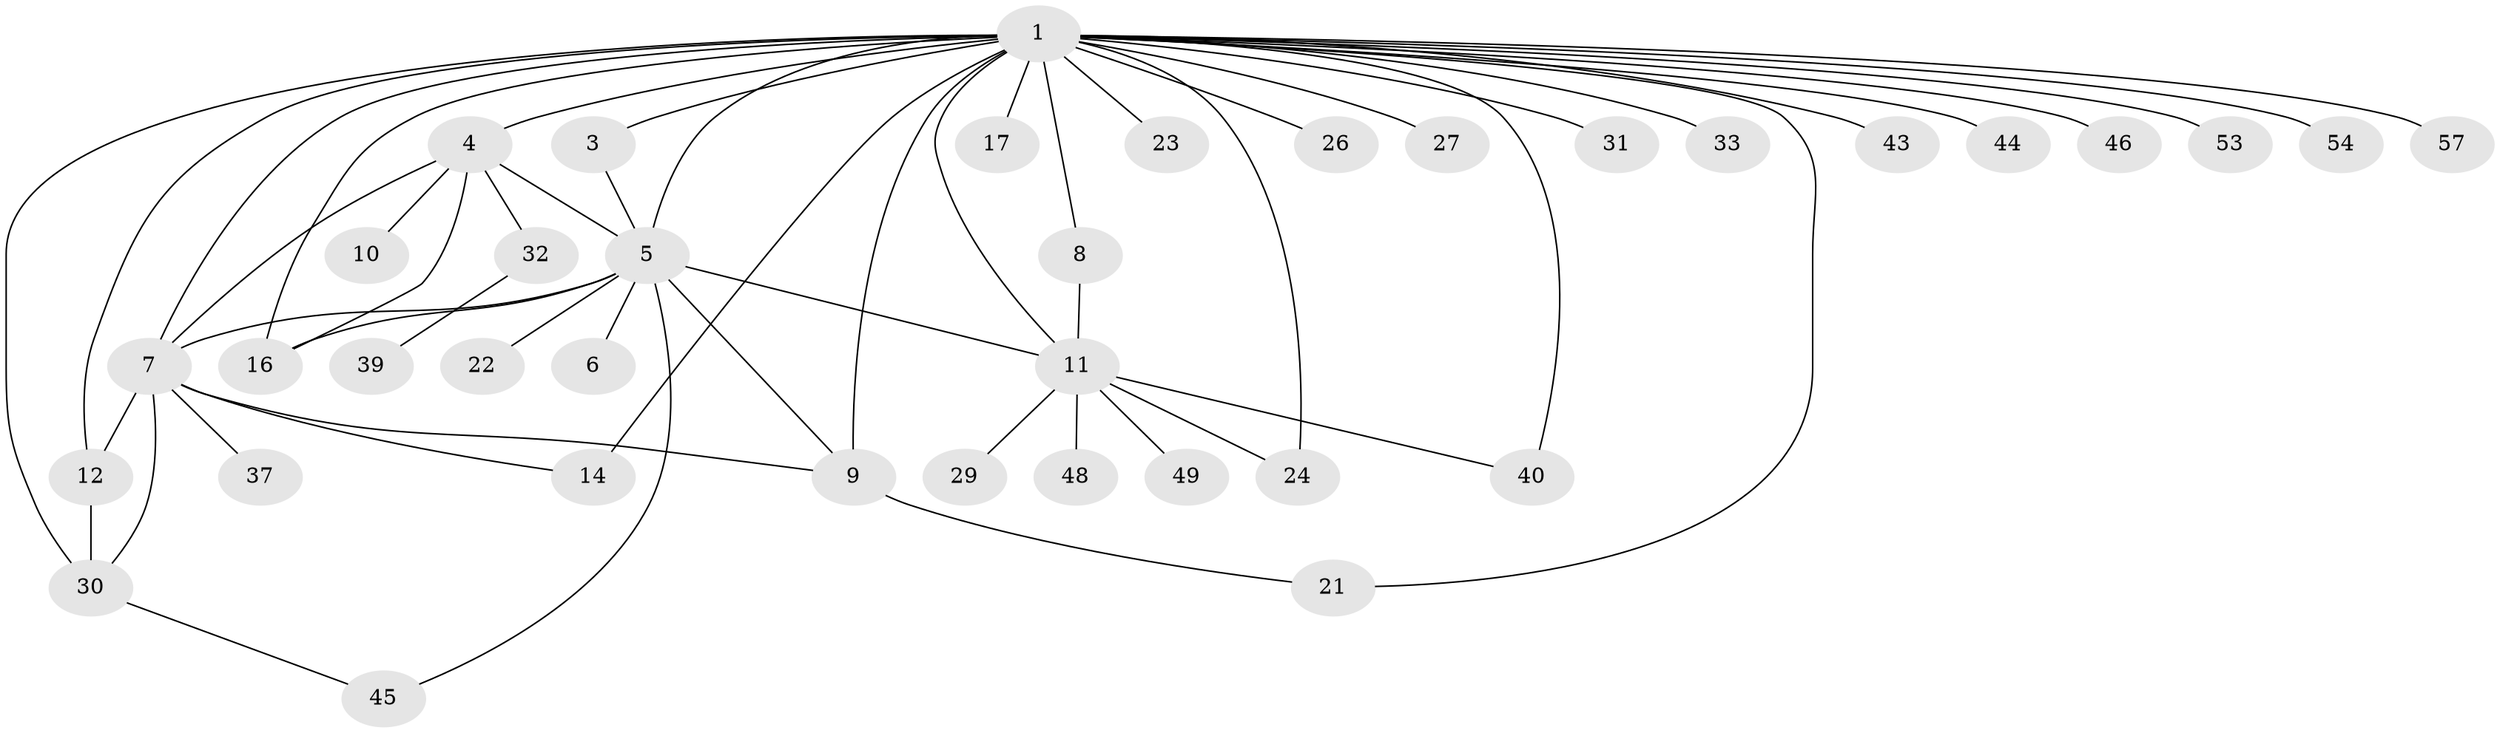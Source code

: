 // original degree distribution, {8: 0.02666666666666667, 24: 0.013333333333333334, 3: 0.21333333333333335, 6: 0.013333333333333334, 13: 0.013333333333333334, 1: 0.4533333333333333, 9: 0.013333333333333334, 2: 0.14666666666666667, 5: 0.04, 4: 0.05333333333333334, 7: 0.013333333333333334}
// Generated by graph-tools (version 1.1) at 2025/14/03/09/25 04:14:20]
// undirected, 37 vertices, 54 edges
graph export_dot {
graph [start="1"]
  node [color=gray90,style=filled];
  1 [super="+13+19+2+62+35"];
  3 [super="+56"];
  4;
  5 [super="+38+73+58"];
  6;
  7 [super="+18+15+60+25"];
  8;
  9 [super="+20+55"];
  10;
  11;
  12;
  14;
  16 [super="+50"];
  17;
  21 [super="+69+34"];
  22;
  23;
  24;
  26;
  27;
  29;
  30 [super="+42"];
  31;
  32 [super="+65+70"];
  33;
  37;
  39;
  40 [super="+47+41"];
  43;
  44;
  45 [super="+67+63"];
  46;
  48;
  49 [super="+74"];
  53;
  54;
  57;
  1 -- 3;
  1 -- 4;
  1 -- 8;
  1 -- 27;
  1 -- 5 [weight=2];
  1 -- 40 [weight=2];
  1 -- 12;
  1 -- 21 [weight=2];
  1 -- 23;
  1 -- 26 [weight=2];
  1 -- 30 [weight=2];
  1 -- 7 [weight=2];
  1 -- 11;
  1 -- 14 [weight=2];
  1 -- 17;
  1 -- 24;
  1 -- 31;
  1 -- 33;
  1 -- 43;
  1 -- 44;
  1 -- 46;
  1 -- 53;
  1 -- 54;
  1 -- 57;
  1 -- 16;
  1 -- 9 [weight=4];
  3 -- 5;
  4 -- 5;
  4 -- 10;
  4 -- 16;
  4 -- 32;
  4 -- 7;
  5 -- 6;
  5 -- 9;
  5 -- 11;
  5 -- 22;
  5 -- 45;
  5 -- 16;
  5 -- 7;
  7 -- 12;
  7 -- 14;
  7 -- 30;
  7 -- 37;
  7 -- 9;
  8 -- 11;
  9 -- 21 [weight=2];
  11 -- 24;
  11 -- 29;
  11 -- 40;
  11 -- 48;
  11 -- 49;
  12 -- 30;
  30 -- 45;
  32 -- 39;
}
